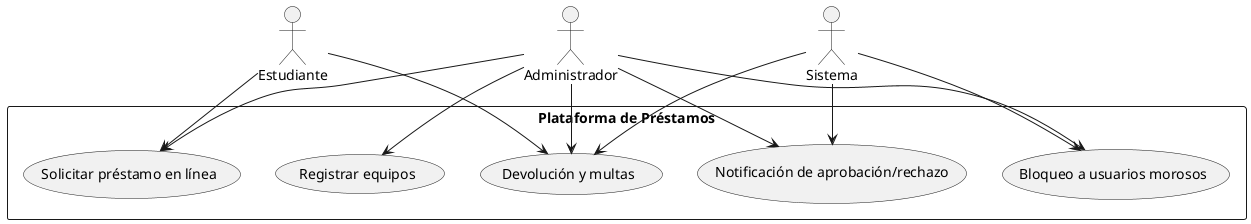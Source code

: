 @startuml CasosUsoPlataforma

actor "Estudiante" as est
actor "Administrador" as admin
actor "Sistema" as sis

rectangle "Plataforma de Préstamos" {
    usecase "Registrar equipos" as UC1
    usecase "Solicitar préstamo en línea" as UC2
    usecase "Notificación de aprobación/rechazo" as UC3
    usecase "Devolución y multas" as UC4
    usecase "Bloqueo a usuarios morosos" as UC5
}

est --> UC2
est --> UC4

admin --> UC1
admin --> UC2
admin --> UC3
admin --> UC4
admin --> UC5

sis --> UC3
sis --> UC4
sis --> UC5

@enduml
